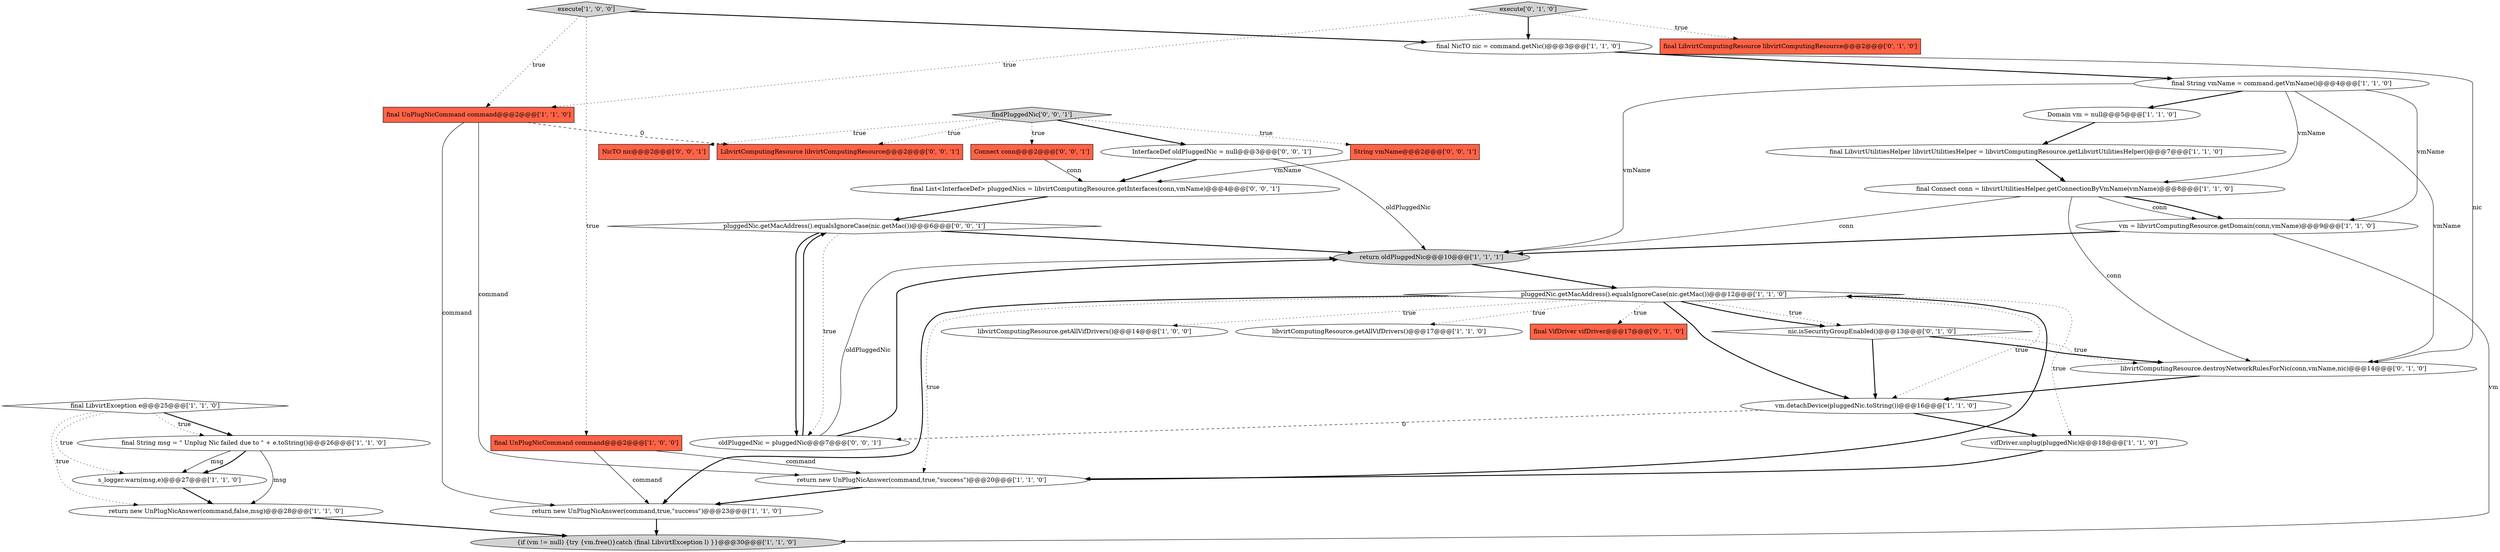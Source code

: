 digraph {
29 [style = filled, label = "findPluggedNic['0', '0', '1']", fillcolor = lightgray, shape = diamond image = "AAA0AAABBB3BBB"];
31 [style = filled, label = "NicTO nic@@@2@@@['0', '0', '1']", fillcolor = tomato, shape = box image = "AAA0AAABBB3BBB"];
20 [style = filled, label = "{if (vm != null) {try {vm.free()}catch (final LibvirtException l) }}@@@30@@@['1', '1', '0']", fillcolor = lightgray, shape = ellipse image = "AAA0AAABBB1BBB"];
7 [style = filled, label = "final String vmName = command.getVmName()@@@4@@@['1', '1', '0']", fillcolor = white, shape = ellipse image = "AAA0AAABBB1BBB"];
8 [style = filled, label = "vifDriver.unplug(pluggedNic)@@@18@@@['1', '1', '0']", fillcolor = white, shape = ellipse image = "AAA0AAABBB1BBB"];
17 [style = filled, label = "final Connect conn = libvirtUtilitiesHelper.getConnectionByVmName(vmName)@@@8@@@['1', '1', '0']", fillcolor = white, shape = ellipse image = "AAA0AAABBB1BBB"];
0 [style = filled, label = "libvirtComputingResource.getAllVifDrivers()@@@14@@@['1', '0', '0']", fillcolor = white, shape = ellipse image = "AAA0AAABBB1BBB"];
6 [style = filled, label = "final LibvirtUtilitiesHelper libvirtUtilitiesHelper = libvirtComputingResource.getLibvirtUtilitiesHelper()@@@7@@@['1', '1', '0']", fillcolor = white, shape = ellipse image = "AAA0AAABBB1BBB"];
19 [style = filled, label = "return new UnPlugNicAnswer(command,false,msg)@@@28@@@['1', '1', '0']", fillcolor = white, shape = ellipse image = "AAA0AAABBB1BBB"];
26 [style = filled, label = "nic.isSecurityGroupEnabled()@@@13@@@['0', '1', '0']", fillcolor = white, shape = diamond image = "AAA1AAABBB2BBB"];
28 [style = filled, label = "pluggedNic.getMacAddress().equalsIgnoreCase(nic.getMac())@@@6@@@['0', '0', '1']", fillcolor = white, shape = diamond image = "AAA0AAABBB3BBB"];
35 [style = filled, label = "final List<InterfaceDef> pluggedNics = libvirtComputingResource.getInterfaces(conn,vmName)@@@4@@@['0', '0', '1']", fillcolor = white, shape = ellipse image = "AAA0AAABBB3BBB"];
11 [style = filled, label = "libvirtComputingResource.getAllVifDrivers()@@@17@@@['1', '1', '0']", fillcolor = white, shape = ellipse image = "AAA0AAABBB1BBB"];
9 [style = filled, label = "execute['1', '0', '0']", fillcolor = lightgray, shape = diamond image = "AAA0AAABBB1BBB"];
14 [style = filled, label = "return oldPluggedNic@@@10@@@['1', '1', '1']", fillcolor = lightgray, shape = ellipse image = "AAA0AAABBB1BBB"];
10 [style = filled, label = "Domain vm = null@@@5@@@['1', '1', '0']", fillcolor = white, shape = ellipse image = "AAA0AAABBB1BBB"];
21 [style = filled, label = "final LibvirtException e@@@25@@@['1', '1', '0']", fillcolor = white, shape = diamond image = "AAA0AAABBB1BBB"];
15 [style = filled, label = "pluggedNic.getMacAddress().equalsIgnoreCase(nic.getMac())@@@12@@@['1', '1', '0']", fillcolor = white, shape = diamond image = "AAA0AAABBB1BBB"];
25 [style = filled, label = "final VifDriver vifDriver@@@17@@@['0', '1', '0']", fillcolor = tomato, shape = box image = "AAA0AAABBB2BBB"];
32 [style = filled, label = "InterfaceDef oldPluggedNic = null@@@3@@@['0', '0', '1']", fillcolor = white, shape = ellipse image = "AAA0AAABBB3BBB"];
2 [style = filled, label = "vm = libvirtComputingResource.getDomain(conn,vmName)@@@9@@@['1', '1', '0']", fillcolor = white, shape = ellipse image = "AAA0AAABBB1BBB"];
18 [style = filled, label = "return new UnPlugNicAnswer(command,true,\"success\")@@@23@@@['1', '1', '0']", fillcolor = white, shape = ellipse image = "AAA0AAABBB1BBB"];
5 [style = filled, label = "vm.detachDevice(pluggedNic.toString())@@@16@@@['1', '1', '0']", fillcolor = white, shape = ellipse image = "AAA0AAABBB1BBB"];
27 [style = filled, label = "String vmName@@@2@@@['0', '0', '1']", fillcolor = tomato, shape = box image = "AAA0AAABBB3BBB"];
30 [style = filled, label = "Connect conn@@@2@@@['0', '0', '1']", fillcolor = tomato, shape = box image = "AAA0AAABBB3BBB"];
1 [style = filled, label = "final NicTO nic = command.getNic()@@@3@@@['1', '1', '0']", fillcolor = white, shape = ellipse image = "AAA0AAABBB1BBB"];
22 [style = filled, label = "final LibvirtComputingResource libvirtComputingResource@@@2@@@['0', '1', '0']", fillcolor = tomato, shape = box image = "AAA0AAABBB2BBB"];
12 [style = filled, label = "final UnPlugNicCommand command@@@2@@@['1', '0', '0']", fillcolor = tomato, shape = box image = "AAA0AAABBB1BBB"];
13 [style = filled, label = "final UnPlugNicCommand command@@@2@@@['1', '1', '0']", fillcolor = tomato, shape = box image = "AAA0AAABBB1BBB"];
33 [style = filled, label = "LibvirtComputingResource libvirtComputingResource@@@2@@@['0', '0', '1']", fillcolor = tomato, shape = box image = "AAA0AAABBB3BBB"];
34 [style = filled, label = "oldPluggedNic = pluggedNic@@@7@@@['0', '0', '1']", fillcolor = white, shape = ellipse image = "AAA0AAABBB3BBB"];
16 [style = filled, label = "final String msg = \" Unplug Nic failed due to \" + e.toString()@@@26@@@['1', '1', '0']", fillcolor = white, shape = ellipse image = "AAA0AAABBB1BBB"];
3 [style = filled, label = "return new UnPlugNicAnswer(command,true,\"success\")@@@20@@@['1', '1', '0']", fillcolor = white, shape = ellipse image = "AAA0AAABBB1BBB"];
24 [style = filled, label = "execute['0', '1', '0']", fillcolor = lightgray, shape = diamond image = "AAA0AAABBB2BBB"];
23 [style = filled, label = "libvirtComputingResource.destroyNetworkRulesForNic(conn,vmName,nic)@@@14@@@['0', '1', '0']", fillcolor = white, shape = ellipse image = "AAA1AAABBB2BBB"];
4 [style = filled, label = "s_logger.warn(msg,e)@@@27@@@['1', '1', '0']", fillcolor = white, shape = ellipse image = "AAA0AAABBB1BBB"];
24->13 [style = dotted, label="true"];
17->14 [style = solid, label="conn"];
13->18 [style = solid, label="command"];
13->33 [style = dashed, label="0"];
7->17 [style = solid, label="vmName"];
5->8 [style = bold, label=""];
18->20 [style = bold, label=""];
10->6 [style = bold, label=""];
16->4 [style = bold, label=""];
34->28 [style = bold, label=""];
34->14 [style = solid, label="oldPluggedNic"];
15->18 [style = bold, label=""];
7->10 [style = bold, label=""];
16->19 [style = solid, label="msg"];
15->26 [style = dotted, label="true"];
32->14 [style = solid, label="oldPluggedNic"];
27->35 [style = solid, label="vmName"];
1->23 [style = solid, label="nic"];
19->20 [style = bold, label=""];
21->16 [style = bold, label=""];
9->13 [style = dotted, label="true"];
12->3 [style = solid, label="command"];
15->11 [style = dotted, label="true"];
6->17 [style = bold, label=""];
5->34 [style = dashed, label="0"];
3->18 [style = bold, label=""];
28->34 [style = dotted, label="true"];
35->28 [style = bold, label=""];
8->3 [style = bold, label=""];
26->23 [style = dotted, label="true"];
7->23 [style = solid, label="vmName"];
24->1 [style = bold, label=""];
17->2 [style = solid, label="conn"];
15->0 [style = dotted, label="true"];
15->8 [style = dotted, label="true"];
24->22 [style = dotted, label="true"];
15->5 [style = dotted, label="true"];
4->19 [style = bold, label=""];
32->35 [style = bold, label=""];
17->23 [style = solid, label="conn"];
26->5 [style = bold, label=""];
28->34 [style = bold, label=""];
29->32 [style = bold, label=""];
29->27 [style = dotted, label="true"];
15->26 [style = bold, label=""];
12->18 [style = solid, label="command"];
7->14 [style = solid, label="vmName"];
30->35 [style = solid, label="conn"];
29->30 [style = dotted, label="true"];
23->5 [style = bold, label=""];
15->5 [style = bold, label=""];
21->19 [style = dotted, label="true"];
3->15 [style = bold, label=""];
29->31 [style = dotted, label="true"];
29->33 [style = dotted, label="true"];
26->23 [style = bold, label=""];
2->14 [style = bold, label=""];
2->20 [style = solid, label="vm"];
1->7 [style = bold, label=""];
9->12 [style = dotted, label="true"];
7->2 [style = solid, label="vmName"];
21->16 [style = dotted, label="true"];
28->14 [style = bold, label=""];
15->25 [style = dotted, label="true"];
14->15 [style = bold, label=""];
16->4 [style = solid, label="msg"];
9->1 [style = bold, label=""];
34->14 [style = bold, label=""];
21->4 [style = dotted, label="true"];
17->2 [style = bold, label=""];
15->3 [style = dotted, label="true"];
13->3 [style = solid, label="command"];
}
